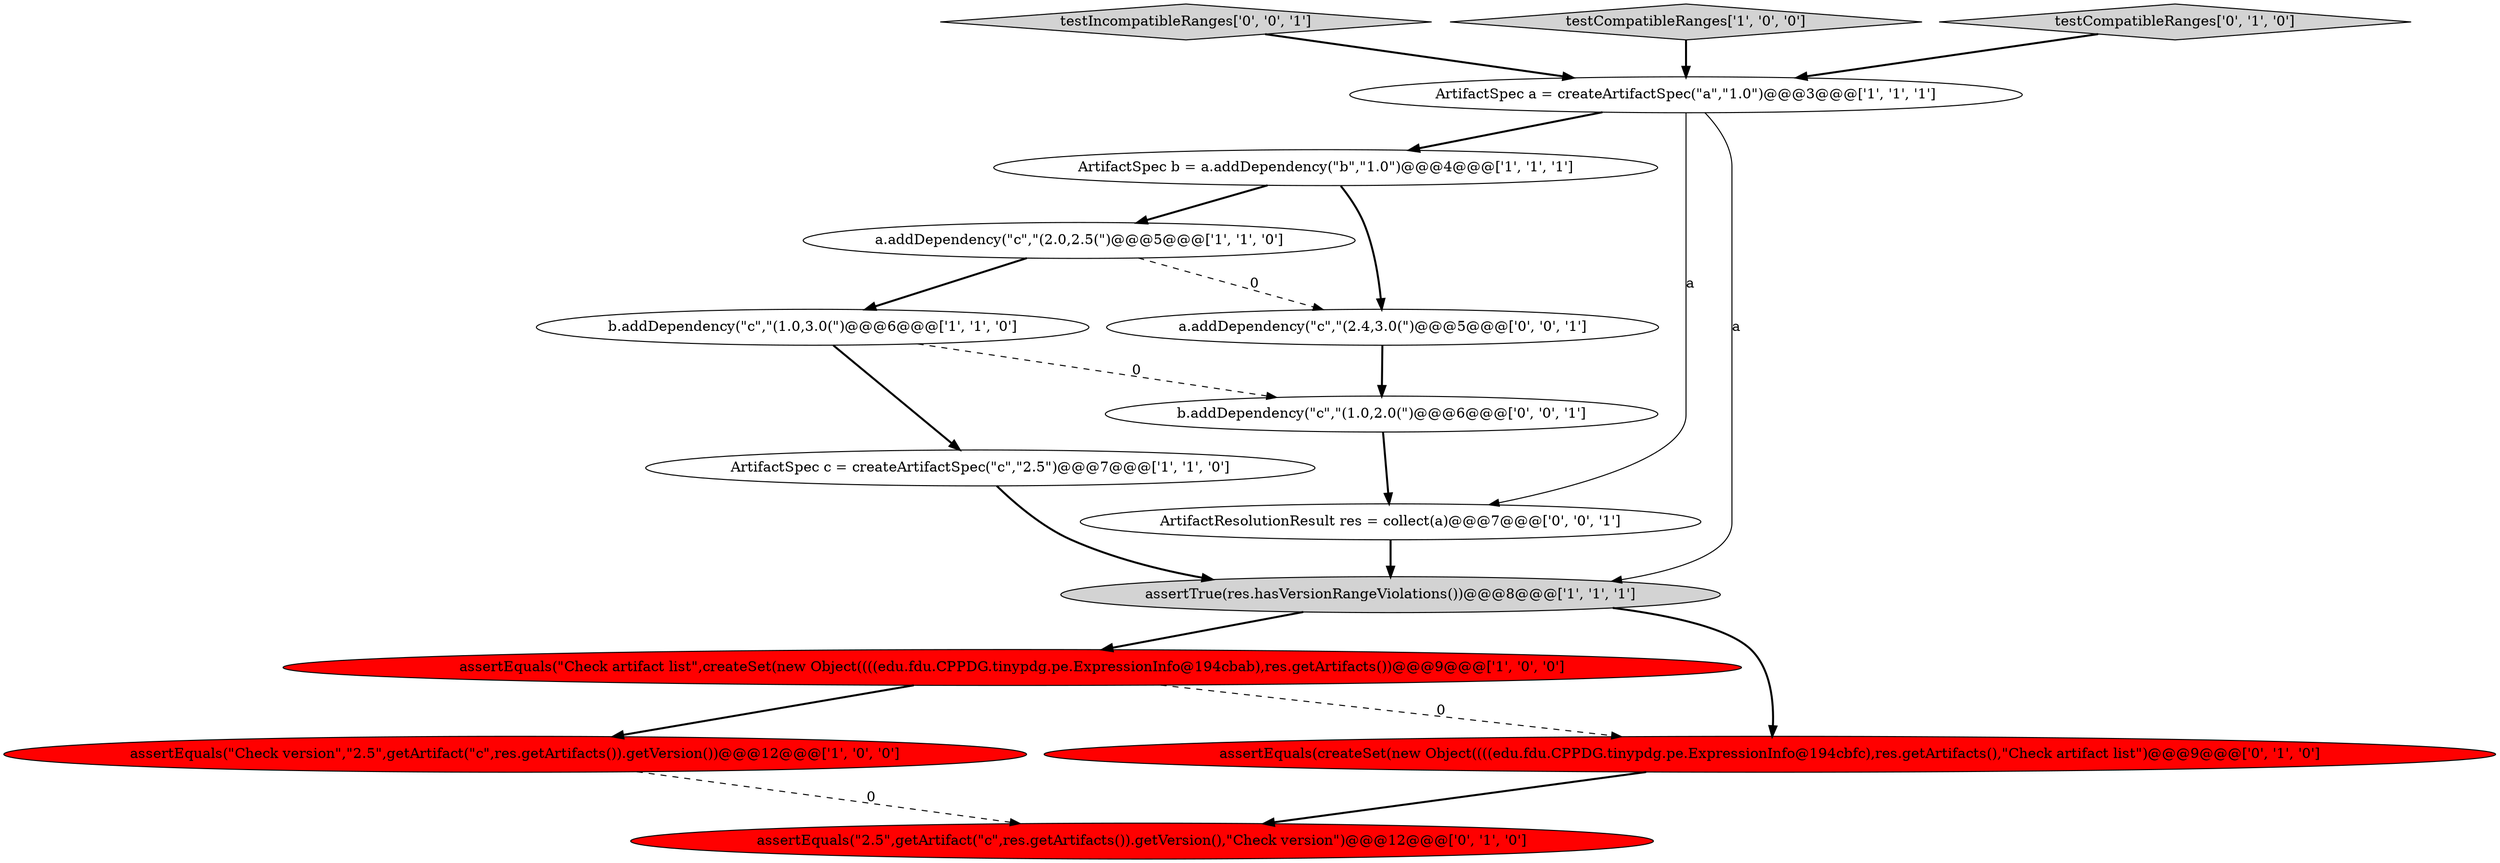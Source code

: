 digraph {
5 [style = filled, label = "assertEquals(\"Check version\",\"2.5\",getArtifact(\"c\",res.getArtifacts()).getVersion())@@@12@@@['1', '0', '0']", fillcolor = red, shape = ellipse image = "AAA1AAABBB1BBB"];
13 [style = filled, label = "b.addDependency(\"c\",\"(1.0,2.0(\")@@@6@@@['0', '0', '1']", fillcolor = white, shape = ellipse image = "AAA0AAABBB3BBB"];
14 [style = filled, label = "testIncompatibleRanges['0', '0', '1']", fillcolor = lightgray, shape = diamond image = "AAA0AAABBB3BBB"];
8 [style = filled, label = "b.addDependency(\"c\",\"(1.0,3.0(\")@@@6@@@['1', '1', '0']", fillcolor = white, shape = ellipse image = "AAA0AAABBB1BBB"];
15 [style = filled, label = "ArtifactResolutionResult res = collect(a)@@@7@@@['0', '0', '1']", fillcolor = white, shape = ellipse image = "AAA0AAABBB3BBB"];
7 [style = filled, label = "a.addDependency(\"c\",\"(2.0,2.5(\")@@@5@@@['1', '1', '0']", fillcolor = white, shape = ellipse image = "AAA0AAABBB1BBB"];
4 [style = filled, label = "assertEquals(\"Check artifact list\",createSet(new Object((((edu.fdu.CPPDG.tinypdg.pe.ExpressionInfo@194cbab),res.getArtifacts())@@@9@@@['1', '0', '0']", fillcolor = red, shape = ellipse image = "AAA1AAABBB1BBB"];
2 [style = filled, label = "ArtifactSpec b = a.addDependency(\"b\",\"1.0\")@@@4@@@['1', '1', '1']", fillcolor = white, shape = ellipse image = "AAA0AAABBB1BBB"];
12 [style = filled, label = "a.addDependency(\"c\",\"(2.4,3.0(\")@@@5@@@['0', '0', '1']", fillcolor = white, shape = ellipse image = "AAA0AAABBB3BBB"];
6 [style = filled, label = "ArtifactSpec c = createArtifactSpec(\"c\",\"2.5\")@@@7@@@['1', '1', '0']", fillcolor = white, shape = ellipse image = "AAA0AAABBB1BBB"];
0 [style = filled, label = "assertTrue(res.hasVersionRangeViolations())@@@8@@@['1', '1', '1']", fillcolor = lightgray, shape = ellipse image = "AAA0AAABBB1BBB"];
1 [style = filled, label = "testCompatibleRanges['1', '0', '0']", fillcolor = lightgray, shape = diamond image = "AAA0AAABBB1BBB"];
3 [style = filled, label = "ArtifactSpec a = createArtifactSpec(\"a\",\"1.0\")@@@3@@@['1', '1', '1']", fillcolor = white, shape = ellipse image = "AAA0AAABBB1BBB"];
9 [style = filled, label = "testCompatibleRanges['0', '1', '0']", fillcolor = lightgray, shape = diamond image = "AAA0AAABBB2BBB"];
11 [style = filled, label = "assertEquals(\"2.5\",getArtifact(\"c\",res.getArtifacts()).getVersion(),\"Check version\")@@@12@@@['0', '1', '0']", fillcolor = red, shape = ellipse image = "AAA1AAABBB2BBB"];
10 [style = filled, label = "assertEquals(createSet(new Object((((edu.fdu.CPPDG.tinypdg.pe.ExpressionInfo@194cbfc),res.getArtifacts(),\"Check artifact list\")@@@9@@@['0', '1', '0']", fillcolor = red, shape = ellipse image = "AAA1AAABBB2BBB"];
14->3 [style = bold, label=""];
1->3 [style = bold, label=""];
8->6 [style = bold, label=""];
6->0 [style = bold, label=""];
3->15 [style = solid, label="a"];
7->8 [style = bold, label=""];
2->12 [style = bold, label=""];
8->13 [style = dashed, label="0"];
12->13 [style = bold, label=""];
3->0 [style = solid, label="a"];
0->10 [style = bold, label=""];
3->2 [style = bold, label=""];
5->11 [style = dashed, label="0"];
0->4 [style = bold, label=""];
15->0 [style = bold, label=""];
7->12 [style = dashed, label="0"];
9->3 [style = bold, label=""];
13->15 [style = bold, label=""];
2->7 [style = bold, label=""];
4->10 [style = dashed, label="0"];
4->5 [style = bold, label=""];
10->11 [style = bold, label=""];
}

